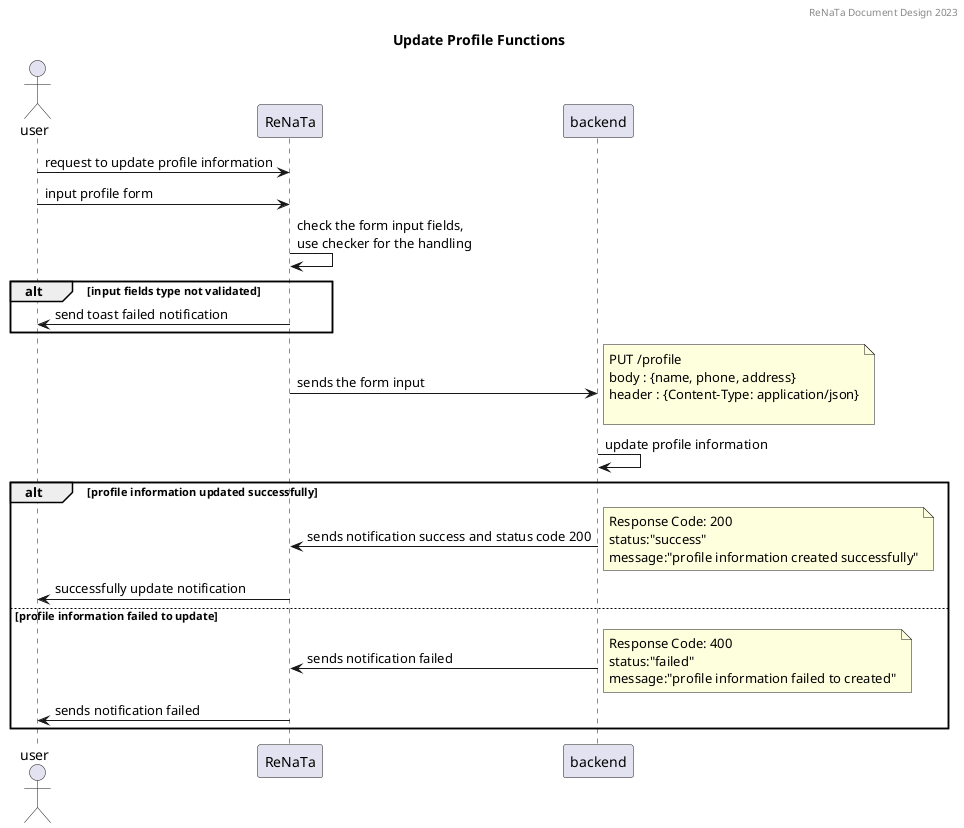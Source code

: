 @startuml

header ReNaTa Document Design 2023
title Update Profile Functions

actor user
participant ReNaTa
participant backend

note left: User can view and edit their profile information such as name, email, and password

user->ReNaTa: request to update profile information
user->ReNaTa: input profile form
ReNaTa->ReNaTa: check the form input fields, \nuse checker for the handling
alt input fields type not validated
    ReNaTa->user: send toast failed notification
end
backend<-ReNaTa: sends the form input
note right : PUT /profile\nbody : {name, phone, address}\nheader : {Content-Type: application/json}\n 

backend->backend: update profile information 
alt profile information updated successfully
    backend->ReNaTa: sends notification success and status code 200
    note right: Response Code: 200\nstatus:"success"\nmessage:"profile information created successfully"
    user<-ReNaTa: successfully update notification
else profile information failed to update
    backend->ReNaTa: sends notification failed
    note right: Response Code: 400\nstatus:"failed"\nmessage:"profile information failed to created"
    user<-ReNaTa: sends notification failed
end

@enduml
